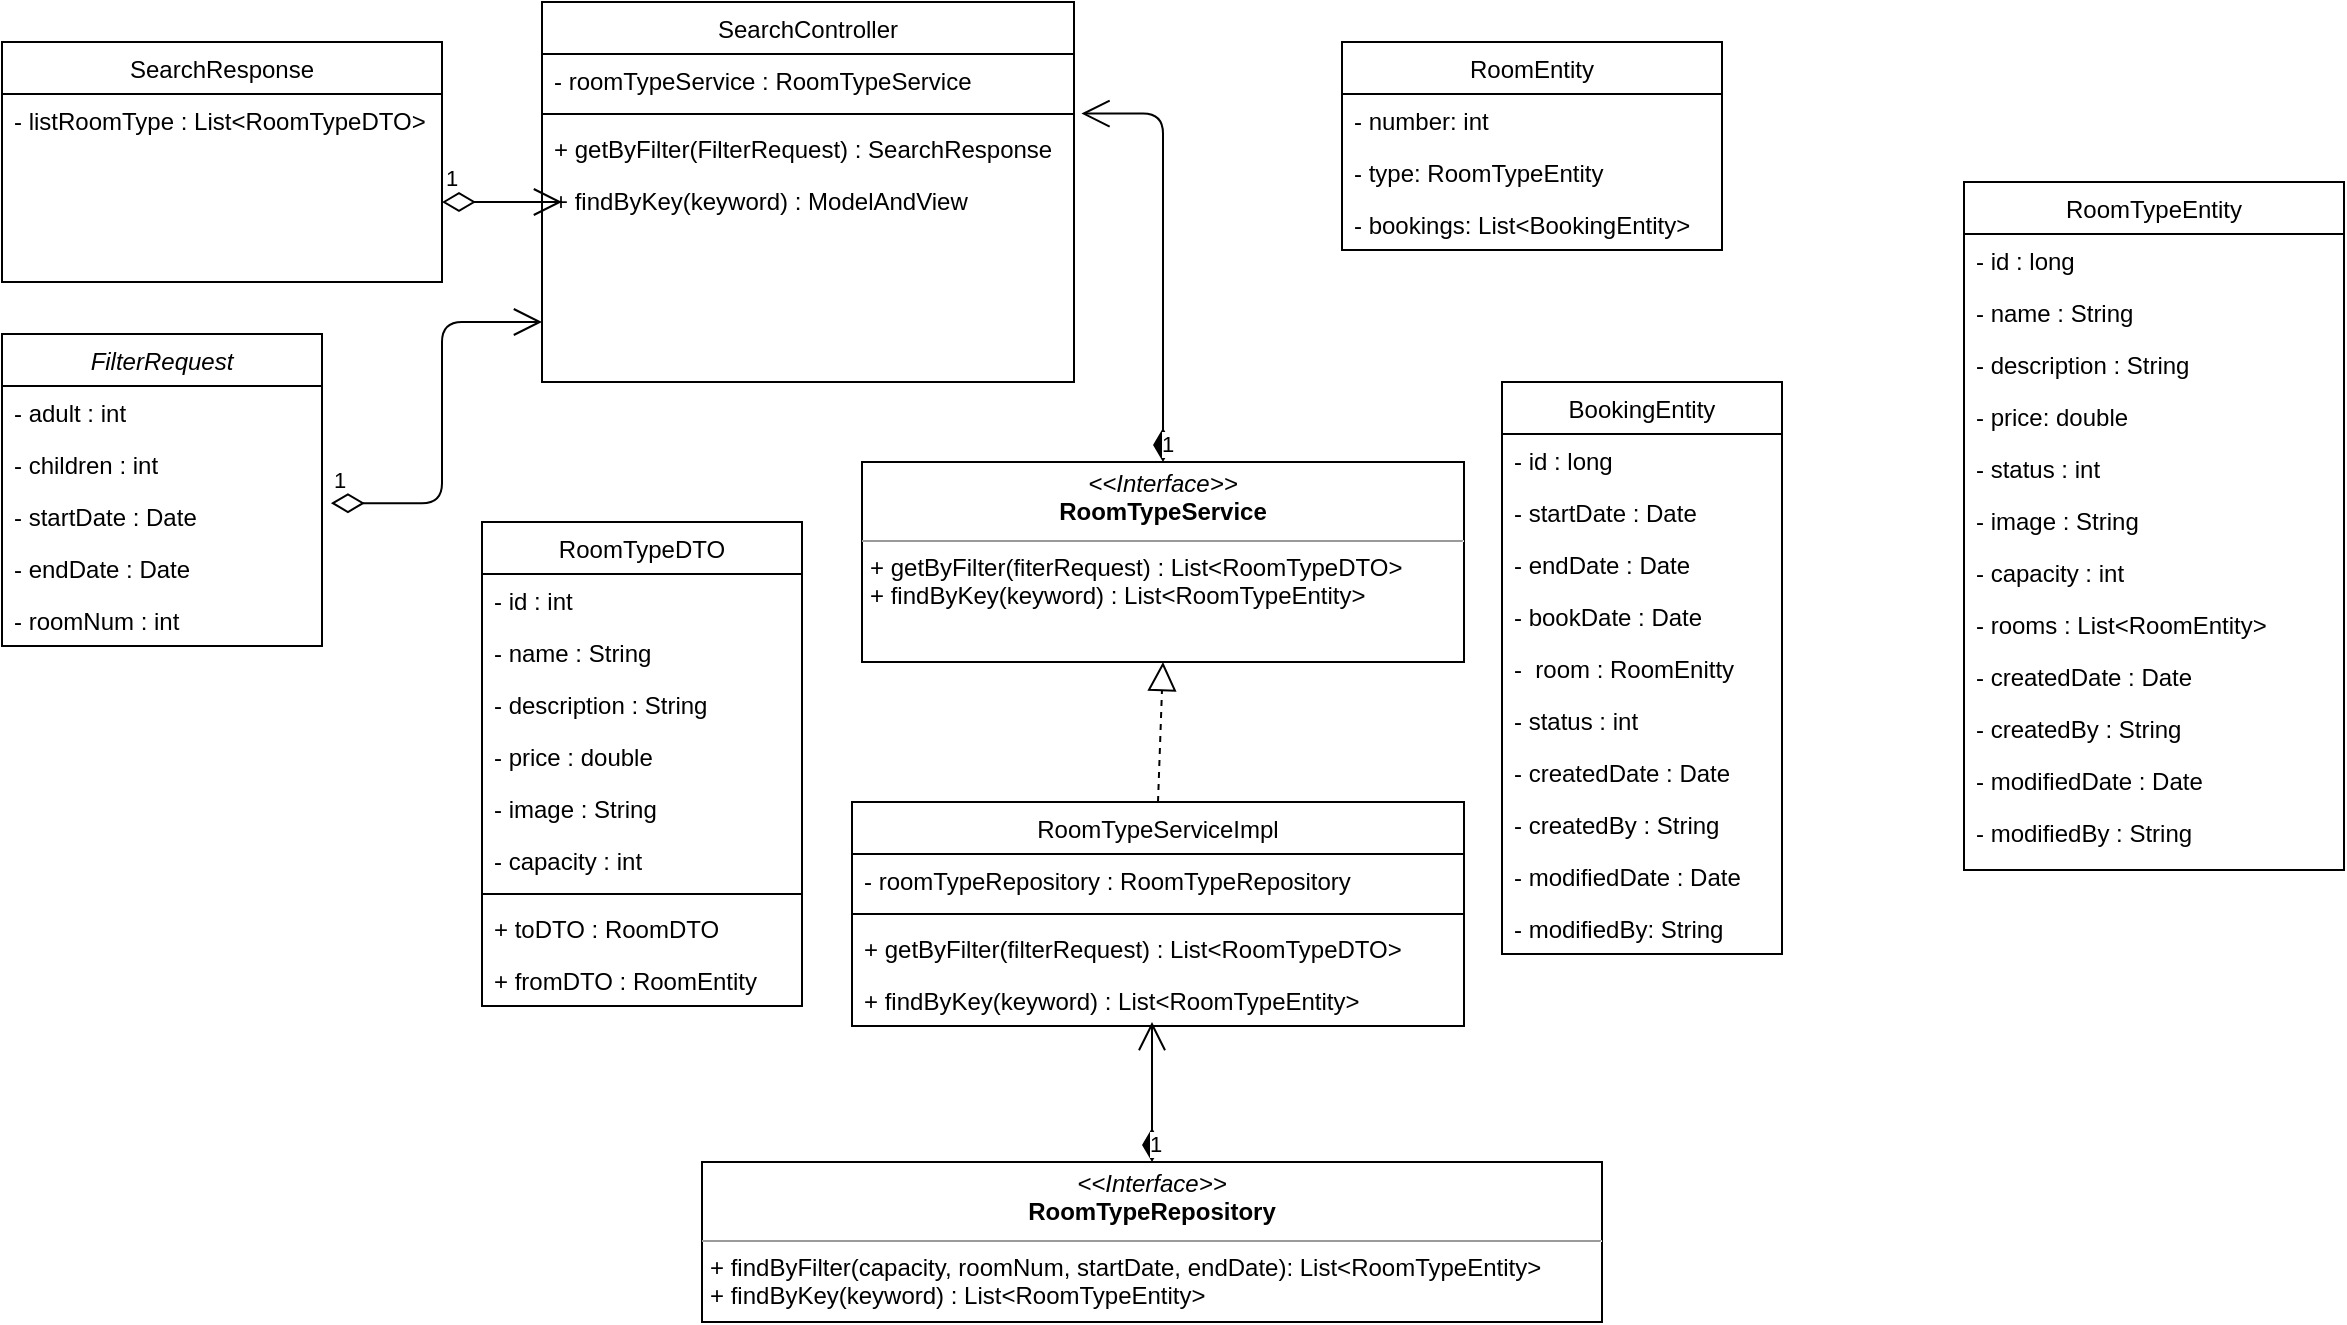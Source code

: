 <mxfile version="14.9.8" type="device"><diagram id="qbxqEhoH0JU_5ClKiV21" name="Page-1"><mxGraphModel dx="1038" dy="1757" grid="1" gridSize="10" guides="1" tooltips="1" connect="1" arrows="1" fold="1" page="1" pageScale="1" pageWidth="827" pageHeight="1169" math="0" shadow="0"><root><mxCell id="0"/><mxCell id="1" parent="0"/><mxCell id="CtTjEYVr_T-IlOFwqqdj-1" value="RoomTypeEntity" style="swimlane;fontStyle=0;align=center;verticalAlign=top;childLayout=stackLayout;horizontal=1;startSize=26;horizontalStack=0;resizeParent=1;resizeLast=0;collapsible=1;marginBottom=0;rounded=0;shadow=0;strokeWidth=1;" vertex="1" parent="1"><mxGeometry x="1051" y="-120" width="190" height="344" as="geometry"><mxRectangle x="550" y="140" width="160" height="26" as="alternateBounds"/></mxGeometry></mxCell><mxCell id="CtTjEYVr_T-IlOFwqqdj-2" value="- id : long" style="text;align=left;verticalAlign=top;spacingLeft=4;spacingRight=4;overflow=hidden;rotatable=0;points=[[0,0.5],[1,0.5]];portConstraint=eastwest;" vertex="1" parent="CtTjEYVr_T-IlOFwqqdj-1"><mxGeometry y="26" width="190" height="26" as="geometry"/></mxCell><mxCell id="CtTjEYVr_T-IlOFwqqdj-3" value="- name : String" style="text;align=left;verticalAlign=top;spacingLeft=4;spacingRight=4;overflow=hidden;rotatable=0;points=[[0,0.5],[1,0.5]];portConstraint=eastwest;rounded=0;shadow=0;html=0;" vertex="1" parent="CtTjEYVr_T-IlOFwqqdj-1"><mxGeometry y="52" width="190" height="26" as="geometry"/></mxCell><mxCell id="CtTjEYVr_T-IlOFwqqdj-4" value="- description : String" style="text;align=left;verticalAlign=top;spacingLeft=4;spacingRight=4;overflow=hidden;rotatable=0;points=[[0,0.5],[1,0.5]];portConstraint=eastwest;rounded=0;shadow=0;html=0;" vertex="1" parent="CtTjEYVr_T-IlOFwqqdj-1"><mxGeometry y="78" width="190" height="26" as="geometry"/></mxCell><mxCell id="CtTjEYVr_T-IlOFwqqdj-5" value="- price: double" style="text;align=left;verticalAlign=top;spacingLeft=4;spacingRight=4;overflow=hidden;rotatable=0;points=[[0,0.5],[1,0.5]];portConstraint=eastwest;rounded=0;shadow=0;html=0;" vertex="1" parent="CtTjEYVr_T-IlOFwqqdj-1"><mxGeometry y="104" width="190" height="26" as="geometry"/></mxCell><mxCell id="CtTjEYVr_T-IlOFwqqdj-6" value="- status : int" style="text;align=left;verticalAlign=top;spacingLeft=4;spacingRight=4;overflow=hidden;rotatable=0;points=[[0,0.5],[1,0.5]];portConstraint=eastwest;rounded=0;shadow=0;html=0;" vertex="1" parent="CtTjEYVr_T-IlOFwqqdj-1"><mxGeometry y="130" width="190" height="26" as="geometry"/></mxCell><mxCell id="CtTjEYVr_T-IlOFwqqdj-7" value="- image : String" style="text;align=left;verticalAlign=top;spacingLeft=4;spacingRight=4;overflow=hidden;rotatable=0;points=[[0,0.5],[1,0.5]];portConstraint=eastwest;rounded=0;shadow=0;html=0;" vertex="1" parent="CtTjEYVr_T-IlOFwqqdj-1"><mxGeometry y="156" width="190" height="26" as="geometry"/></mxCell><mxCell id="CtTjEYVr_T-IlOFwqqdj-8" value="- capacity : int" style="text;align=left;verticalAlign=top;spacingLeft=4;spacingRight=4;overflow=hidden;rotatable=0;points=[[0,0.5],[1,0.5]];portConstraint=eastwest;rounded=0;shadow=0;html=0;" vertex="1" parent="CtTjEYVr_T-IlOFwqqdj-1"><mxGeometry y="182" width="190" height="26" as="geometry"/></mxCell><mxCell id="CtTjEYVr_T-IlOFwqqdj-9" value="- rooms : List&lt;RoomEntity&gt;" style="text;align=left;verticalAlign=top;spacingLeft=4;spacingRight=4;overflow=hidden;rotatable=0;points=[[0,0.5],[1,0.5]];portConstraint=eastwest;rounded=0;shadow=0;html=0;" vertex="1" parent="CtTjEYVr_T-IlOFwqqdj-1"><mxGeometry y="208" width="190" height="26" as="geometry"/></mxCell><mxCell id="CtTjEYVr_T-IlOFwqqdj-10" value="- createdDate : Date" style="text;align=left;verticalAlign=top;spacingLeft=4;spacingRight=4;overflow=hidden;rotatable=0;points=[[0,0.5],[1,0.5]];portConstraint=eastwest;rounded=0;shadow=0;html=0;" vertex="1" parent="CtTjEYVr_T-IlOFwqqdj-1"><mxGeometry y="234" width="190" height="26" as="geometry"/></mxCell><mxCell id="CtTjEYVr_T-IlOFwqqdj-11" value="- createdBy : String" style="text;align=left;verticalAlign=top;spacingLeft=4;spacingRight=4;overflow=hidden;rotatable=0;points=[[0,0.5],[1,0.5]];portConstraint=eastwest;rounded=0;shadow=0;html=0;" vertex="1" parent="CtTjEYVr_T-IlOFwqqdj-1"><mxGeometry y="260" width="190" height="26" as="geometry"/></mxCell><mxCell id="CtTjEYVr_T-IlOFwqqdj-12" value="- modifiedDate : Date" style="text;align=left;verticalAlign=top;spacingLeft=4;spacingRight=4;overflow=hidden;rotatable=0;points=[[0,0.5],[1,0.5]];portConstraint=eastwest;rounded=0;shadow=0;html=0;" vertex="1" parent="CtTjEYVr_T-IlOFwqqdj-1"><mxGeometry y="286" width="190" height="26" as="geometry"/></mxCell><mxCell id="CtTjEYVr_T-IlOFwqqdj-13" value="- modifiedBy : String" style="text;align=left;verticalAlign=top;spacingLeft=4;spacingRight=4;overflow=hidden;rotatable=0;points=[[0,0.5],[1,0.5]];portConstraint=eastwest;rounded=0;shadow=0;html=0;" vertex="1" parent="CtTjEYVr_T-IlOFwqqdj-1"><mxGeometry y="312" width="190" height="32" as="geometry"/></mxCell><mxCell id="CtTjEYVr_T-IlOFwqqdj-14" value="FilterRequest" style="swimlane;fontStyle=2;align=center;verticalAlign=top;childLayout=stackLayout;horizontal=1;startSize=26;horizontalStack=0;resizeParent=1;resizeLast=0;collapsible=1;marginBottom=0;rounded=0;shadow=0;strokeWidth=1;" vertex="1" parent="1"><mxGeometry x="70" y="-44" width="160" height="156" as="geometry"><mxRectangle x="230" y="140" width="160" height="26" as="alternateBounds"/></mxGeometry></mxCell><mxCell id="CtTjEYVr_T-IlOFwqqdj-15" value="- adult : int" style="text;align=left;verticalAlign=top;spacingLeft=4;spacingRight=4;overflow=hidden;rotatable=0;points=[[0,0.5],[1,0.5]];portConstraint=eastwest;" vertex="1" parent="CtTjEYVr_T-IlOFwqqdj-14"><mxGeometry y="26" width="160" height="26" as="geometry"/></mxCell><mxCell id="CtTjEYVr_T-IlOFwqqdj-16" value="- children : int" style="text;align=left;verticalAlign=top;spacingLeft=4;spacingRight=4;overflow=hidden;rotatable=0;points=[[0,0.5],[1,0.5]];portConstraint=eastwest;rounded=0;shadow=0;html=0;" vertex="1" parent="CtTjEYVr_T-IlOFwqqdj-14"><mxGeometry y="52" width="160" height="26" as="geometry"/></mxCell><mxCell id="CtTjEYVr_T-IlOFwqqdj-17" value="- startDate : Date" style="text;align=left;verticalAlign=top;spacingLeft=4;spacingRight=4;overflow=hidden;rotatable=0;points=[[0,0.5],[1,0.5]];portConstraint=eastwest;rounded=0;shadow=0;html=0;" vertex="1" parent="CtTjEYVr_T-IlOFwqqdj-14"><mxGeometry y="78" width="160" height="26" as="geometry"/></mxCell><mxCell id="CtTjEYVr_T-IlOFwqqdj-18" value="- endDate : Date" style="text;align=left;verticalAlign=top;spacingLeft=4;spacingRight=4;overflow=hidden;rotatable=0;points=[[0,0.5],[1,0.5]];portConstraint=eastwest;rounded=0;shadow=0;html=0;" vertex="1" parent="CtTjEYVr_T-IlOFwqqdj-14"><mxGeometry y="104" width="160" height="26" as="geometry"/></mxCell><mxCell id="CtTjEYVr_T-IlOFwqqdj-19" value="- roomNum : int" style="text;align=left;verticalAlign=top;spacingLeft=4;spacingRight=4;overflow=hidden;rotatable=0;points=[[0,0.5],[1,0.5]];portConstraint=eastwest;rounded=0;shadow=0;html=0;" vertex="1" parent="CtTjEYVr_T-IlOFwqqdj-14"><mxGeometry y="130" width="160" height="26" as="geometry"/></mxCell><mxCell id="CtTjEYVr_T-IlOFwqqdj-20" value="SearchController" style="swimlane;fontStyle=0;align=center;verticalAlign=top;childLayout=stackLayout;horizontal=1;startSize=26;horizontalStack=0;resizeParent=1;resizeLast=0;collapsible=1;marginBottom=0;rounded=0;shadow=0;strokeWidth=1;" vertex="1" parent="1"><mxGeometry x="340" y="-210" width="266" height="190" as="geometry"><mxRectangle x="550" y="140" width="160" height="26" as="alternateBounds"/></mxGeometry></mxCell><mxCell id="CtTjEYVr_T-IlOFwqqdj-21" value="- roomTypeService : RoomTypeService" style="text;align=left;verticalAlign=top;spacingLeft=4;spacingRight=4;overflow=hidden;rotatable=0;points=[[0,0.5],[1,0.5]];portConstraint=eastwest;rounded=0;shadow=0;html=0;" vertex="1" parent="CtTjEYVr_T-IlOFwqqdj-20"><mxGeometry y="26" width="266" height="26" as="geometry"/></mxCell><mxCell id="CtTjEYVr_T-IlOFwqqdj-24" value="" style="line;html=1;strokeWidth=1;align=left;verticalAlign=middle;spacingTop=-1;spacingLeft=3;spacingRight=3;rotatable=0;labelPosition=right;points=[];portConstraint=eastwest;" vertex="1" parent="CtTjEYVr_T-IlOFwqqdj-20"><mxGeometry y="52" width="266" height="8" as="geometry"/></mxCell><mxCell id="CtTjEYVr_T-IlOFwqqdj-25" value="+ getByFilter(FilterRequest) : SearchResponse" style="text;align=left;verticalAlign=top;spacingLeft=4;spacingRight=4;overflow=hidden;rotatable=0;points=[[0,0.5],[1,0.5]];portConstraint=eastwest;" vertex="1" parent="CtTjEYVr_T-IlOFwqqdj-20"><mxGeometry y="60" width="266" height="26" as="geometry"/></mxCell><mxCell id="CtTjEYVr_T-IlOFwqqdj-64" value="+ findByKey(keyword) : ModelAndView" style="text;align=left;verticalAlign=top;spacingLeft=4;spacingRight=4;overflow=hidden;rotatable=0;points=[[0,0.5],[1,0.5]];portConstraint=eastwest;" vertex="1" parent="CtTjEYVr_T-IlOFwqqdj-20"><mxGeometry y="86" width="266" height="26" as="geometry"/></mxCell><mxCell id="CtTjEYVr_T-IlOFwqqdj-26" value="RoomTypeDTO" style="swimlane;fontStyle=0;align=center;verticalAlign=top;childLayout=stackLayout;horizontal=1;startSize=26;horizontalStack=0;resizeParent=1;resizeLast=0;collapsible=1;marginBottom=0;rounded=0;shadow=0;strokeWidth=1;" vertex="1" parent="1"><mxGeometry x="310" y="50" width="160" height="242" as="geometry"><mxRectangle x="550" y="140" width="160" height="26" as="alternateBounds"/></mxGeometry></mxCell><mxCell id="CtTjEYVr_T-IlOFwqqdj-27" value="- id : int" style="text;align=left;verticalAlign=top;spacingLeft=4;spacingRight=4;overflow=hidden;rotatable=0;points=[[0,0.5],[1,0.5]];portConstraint=eastwest;" vertex="1" parent="CtTjEYVr_T-IlOFwqqdj-26"><mxGeometry y="26" width="160" height="26" as="geometry"/></mxCell><mxCell id="CtTjEYVr_T-IlOFwqqdj-28" value="- name : String" style="text;align=left;verticalAlign=top;spacingLeft=4;spacingRight=4;overflow=hidden;rotatable=0;points=[[0,0.5],[1,0.5]];portConstraint=eastwest;rounded=0;shadow=0;html=0;" vertex="1" parent="CtTjEYVr_T-IlOFwqqdj-26"><mxGeometry y="52" width="160" height="26" as="geometry"/></mxCell><mxCell id="CtTjEYVr_T-IlOFwqqdj-29" value="- description : String" style="text;align=left;verticalAlign=top;spacingLeft=4;spacingRight=4;overflow=hidden;rotatable=0;points=[[0,0.5],[1,0.5]];portConstraint=eastwest;rounded=0;shadow=0;html=0;" vertex="1" parent="CtTjEYVr_T-IlOFwqqdj-26"><mxGeometry y="78" width="160" height="26" as="geometry"/></mxCell><mxCell id="CtTjEYVr_T-IlOFwqqdj-30" value="- price : double" style="text;align=left;verticalAlign=top;spacingLeft=4;spacingRight=4;overflow=hidden;rotatable=0;points=[[0,0.5],[1,0.5]];portConstraint=eastwest;rounded=0;shadow=0;html=0;" vertex="1" parent="CtTjEYVr_T-IlOFwqqdj-26"><mxGeometry y="104" width="160" height="26" as="geometry"/></mxCell><mxCell id="CtTjEYVr_T-IlOFwqqdj-31" value="- image : String" style="text;align=left;verticalAlign=top;spacingLeft=4;spacingRight=4;overflow=hidden;rotatable=0;points=[[0,0.5],[1,0.5]];portConstraint=eastwest;rounded=0;shadow=0;html=0;" vertex="1" parent="CtTjEYVr_T-IlOFwqqdj-26"><mxGeometry y="130" width="160" height="26" as="geometry"/></mxCell><mxCell id="CtTjEYVr_T-IlOFwqqdj-32" value="- capacity : int" style="text;align=left;verticalAlign=top;spacingLeft=4;spacingRight=4;overflow=hidden;rotatable=0;points=[[0,0.5],[1,0.5]];portConstraint=eastwest;rounded=0;shadow=0;html=0;" vertex="1" parent="CtTjEYVr_T-IlOFwqqdj-26"><mxGeometry y="156" width="160" height="26" as="geometry"/></mxCell><mxCell id="CtTjEYVr_T-IlOFwqqdj-33" value="" style="line;html=1;strokeWidth=1;align=left;verticalAlign=middle;spacingTop=-1;spacingLeft=3;spacingRight=3;rotatable=0;labelPosition=right;points=[];portConstraint=eastwest;" vertex="1" parent="CtTjEYVr_T-IlOFwqqdj-26"><mxGeometry y="182" width="160" height="8" as="geometry"/></mxCell><mxCell id="CtTjEYVr_T-IlOFwqqdj-34" value="+ toDTO : RoomDTO" style="text;align=left;verticalAlign=top;spacingLeft=4;spacingRight=4;overflow=hidden;rotatable=0;points=[[0,0.5],[1,0.5]];portConstraint=eastwest;rounded=0;shadow=0;html=0;" vertex="1" parent="CtTjEYVr_T-IlOFwqqdj-26"><mxGeometry y="190" width="160" height="26" as="geometry"/></mxCell><mxCell id="CtTjEYVr_T-IlOFwqqdj-35" value="+ fromDTO : RoomEntity" style="text;align=left;verticalAlign=top;spacingLeft=4;spacingRight=4;overflow=hidden;rotatable=0;points=[[0,0.5],[1,0.5]];portConstraint=eastwest;rounded=0;shadow=0;html=0;" vertex="1" parent="CtTjEYVr_T-IlOFwqqdj-26"><mxGeometry y="216" width="160" height="26" as="geometry"/></mxCell><mxCell id="CtTjEYVr_T-IlOFwqqdj-36" value="SearchResponse" style="swimlane;fontStyle=0;align=center;verticalAlign=top;childLayout=stackLayout;horizontal=1;startSize=26;horizontalStack=0;resizeParent=1;resizeLast=0;collapsible=1;marginBottom=0;rounded=0;shadow=0;strokeWidth=1;" vertex="1" parent="1"><mxGeometry x="70" y="-190" width="220" height="120" as="geometry"><mxRectangle x="550" y="140" width="160" height="26" as="alternateBounds"/></mxGeometry></mxCell><mxCell id="CtTjEYVr_T-IlOFwqqdj-37" value="- listRoomType : List&lt;RoomTypeDTO&gt;" style="text;align=left;verticalAlign=top;spacingLeft=4;spacingRight=4;overflow=hidden;rotatable=0;points=[[0,0.5],[1,0.5]];portConstraint=eastwest;rounded=0;shadow=0;html=0;" vertex="1" parent="CtTjEYVr_T-IlOFwqqdj-36"><mxGeometry y="26" width="220" height="26" as="geometry"/></mxCell><mxCell id="CtTjEYVr_T-IlOFwqqdj-38" value="&lt;p style=&quot;margin: 0px ; margin-top: 4px ; text-align: center&quot;&gt;&lt;i&gt;&amp;lt;&amp;lt;Interface&amp;gt;&amp;gt;&lt;/i&gt;&lt;br&gt;&lt;b&gt;RoomTypeService&lt;/b&gt;&lt;/p&gt;&lt;hr size=&quot;1&quot;&gt;&lt;p style=&quot;margin: 0px ; margin-left: 4px&quot;&gt;&lt;span&gt;+ getByFilter(fiterRequest) : List&amp;lt;RoomTypeDTO&amp;gt;&lt;/span&gt;&lt;/p&gt;&lt;p style=&quot;margin: 0px ; margin-left: 4px&quot;&gt;+ findByKey(keyword) : List&amp;lt;RoomTypeEntity&amp;gt;&lt;span&gt;&lt;br&gt;&lt;/span&gt;&lt;/p&gt;&lt;p style=&quot;margin: 0px ; margin-left: 4px&quot;&gt;&lt;span&gt;&lt;br&gt;&lt;/span&gt;&lt;/p&gt;" style="verticalAlign=top;align=left;overflow=fill;fontSize=12;fontFamily=Helvetica;html=1;" vertex="1" parent="1"><mxGeometry x="500" y="20" width="301" height="100" as="geometry"/></mxCell><mxCell id="CtTjEYVr_T-IlOFwqqdj-39" value="&lt;p style=&quot;margin: 0px ; margin-top: 4px ; text-align: center&quot;&gt;&lt;i&gt;&amp;lt;&amp;lt;Interface&amp;gt;&amp;gt;&lt;/i&gt;&lt;br&gt;&lt;b&gt;RoomTypeRepository&lt;/b&gt;&lt;/p&gt;&lt;hr size=&quot;1&quot;&gt;&lt;p style=&quot;margin: 0px ; margin-left: 4px&quot;&gt;+ findByFilter(capacity, roomNum, startDate, endDate): List&amp;lt;RoomTypeEntity&amp;gt;&lt;br&gt;&lt;/p&gt;&lt;p style=&quot;margin: 0px ; margin-left: 4px&quot;&gt;+ findByKey(keyword) : List&amp;lt;RoomTypeEntity&amp;gt;&lt;br&gt;&lt;/p&gt;" style="verticalAlign=top;align=left;overflow=fill;fontSize=12;fontFamily=Helvetica;html=1;" vertex="1" parent="1"><mxGeometry x="420" y="370" width="450" height="80" as="geometry"/></mxCell><mxCell id="CtTjEYVr_T-IlOFwqqdj-40" value="RoomTypeServiceImpl" style="swimlane;fontStyle=0;align=center;verticalAlign=top;childLayout=stackLayout;horizontal=1;startSize=26;horizontalStack=0;resizeParent=1;resizeLast=0;collapsible=1;marginBottom=0;rounded=0;shadow=0;strokeWidth=1;" vertex="1" parent="1"><mxGeometry x="495" y="190" width="306" height="112" as="geometry"><mxRectangle x="550" y="140" width="160" height="26" as="alternateBounds"/></mxGeometry></mxCell><mxCell id="CtTjEYVr_T-IlOFwqqdj-41" value="- roomTypeRepository : RoomTypeRepository" style="text;align=left;verticalAlign=top;spacingLeft=4;spacingRight=4;overflow=hidden;rotatable=0;points=[[0,0.5],[1,0.5]];portConstraint=eastwest;rounded=0;shadow=0;html=0;" vertex="1" parent="CtTjEYVr_T-IlOFwqqdj-40"><mxGeometry y="26" width="306" height="26" as="geometry"/></mxCell><mxCell id="CtTjEYVr_T-IlOFwqqdj-42" value="" style="line;html=1;strokeWidth=1;align=left;verticalAlign=middle;spacingTop=-1;spacingLeft=3;spacingRight=3;rotatable=0;labelPosition=right;points=[];portConstraint=eastwest;" vertex="1" parent="CtTjEYVr_T-IlOFwqqdj-40"><mxGeometry y="52" width="306" height="8" as="geometry"/></mxCell><mxCell id="CtTjEYVr_T-IlOFwqqdj-43" value="+ getByFilter(filterRequest) : List&lt;RoomTypeDTO&gt;" style="text;align=left;verticalAlign=top;spacingLeft=4;spacingRight=4;overflow=hidden;rotatable=0;points=[[0,0.5],[1,0.5]];portConstraint=eastwest;" vertex="1" parent="CtTjEYVr_T-IlOFwqqdj-40"><mxGeometry y="60" width="306" height="26" as="geometry"/></mxCell><mxCell id="CtTjEYVr_T-IlOFwqqdj-65" value="+ findByKey(keyword) : List&lt;RoomTypeEntity&gt;" style="text;align=left;verticalAlign=top;spacingLeft=4;spacingRight=4;overflow=hidden;rotatable=0;points=[[0,0.5],[1,0.5]];portConstraint=eastwest;" vertex="1" parent="CtTjEYVr_T-IlOFwqqdj-40"><mxGeometry y="86" width="306" height="26" as="geometry"/></mxCell><mxCell id="CtTjEYVr_T-IlOFwqqdj-44" value="BookingEntity" style="swimlane;fontStyle=0;childLayout=stackLayout;horizontal=1;startSize=26;fillColor=none;horizontalStack=0;resizeParent=1;resizeParentMax=0;resizeLast=0;collapsible=1;marginBottom=0;" vertex="1" parent="1"><mxGeometry x="820" y="-20" width="140" height="286" as="geometry"/></mxCell><mxCell id="CtTjEYVr_T-IlOFwqqdj-45" value="- id : long" style="text;strokeColor=none;fillColor=none;align=left;verticalAlign=top;spacingLeft=4;spacingRight=4;overflow=hidden;rotatable=0;points=[[0,0.5],[1,0.5]];portConstraint=eastwest;" vertex="1" parent="CtTjEYVr_T-IlOFwqqdj-44"><mxGeometry y="26" width="140" height="26" as="geometry"/></mxCell><mxCell id="CtTjEYVr_T-IlOFwqqdj-46" value="- startDate : Date" style="text;strokeColor=none;fillColor=none;align=left;verticalAlign=top;spacingLeft=4;spacingRight=4;overflow=hidden;rotatable=0;points=[[0,0.5],[1,0.5]];portConstraint=eastwest;" vertex="1" parent="CtTjEYVr_T-IlOFwqqdj-44"><mxGeometry y="52" width="140" height="26" as="geometry"/></mxCell><mxCell id="CtTjEYVr_T-IlOFwqqdj-47" value="- endDate : Date" style="text;strokeColor=none;fillColor=none;align=left;verticalAlign=top;spacingLeft=4;spacingRight=4;overflow=hidden;rotatable=0;points=[[0,0.5],[1,0.5]];portConstraint=eastwest;" vertex="1" parent="CtTjEYVr_T-IlOFwqqdj-44"><mxGeometry y="78" width="140" height="26" as="geometry"/></mxCell><mxCell id="CtTjEYVr_T-IlOFwqqdj-48" value="- bookDate : Date" style="text;strokeColor=none;fillColor=none;align=left;verticalAlign=top;spacingLeft=4;spacingRight=4;overflow=hidden;rotatable=0;points=[[0,0.5],[1,0.5]];portConstraint=eastwest;" vertex="1" parent="CtTjEYVr_T-IlOFwqqdj-44"><mxGeometry y="104" width="140" height="26" as="geometry"/></mxCell><mxCell id="CtTjEYVr_T-IlOFwqqdj-49" value="-  room : RoomEnitty" style="text;strokeColor=none;fillColor=none;align=left;verticalAlign=top;spacingLeft=4;spacingRight=4;overflow=hidden;rotatable=0;points=[[0,0.5],[1,0.5]];portConstraint=eastwest;" vertex="1" parent="CtTjEYVr_T-IlOFwqqdj-44"><mxGeometry y="130" width="140" height="26" as="geometry"/></mxCell><mxCell id="CtTjEYVr_T-IlOFwqqdj-50" value="- status : int" style="text;align=left;verticalAlign=top;spacingLeft=4;spacingRight=4;overflow=hidden;rotatable=0;points=[[0,0.5],[1,0.5]];portConstraint=eastwest;rounded=0;shadow=0;html=0;" vertex="1" parent="CtTjEYVr_T-IlOFwqqdj-44"><mxGeometry y="156" width="140" height="26" as="geometry"/></mxCell><mxCell id="CtTjEYVr_T-IlOFwqqdj-51" value="- createdDate : Date" style="text;strokeColor=none;fillColor=none;align=left;verticalAlign=top;spacingLeft=4;spacingRight=4;overflow=hidden;rotatable=0;points=[[0,0.5],[1,0.5]];portConstraint=eastwest;" vertex="1" parent="CtTjEYVr_T-IlOFwqqdj-44"><mxGeometry y="182" width="140" height="26" as="geometry"/></mxCell><mxCell id="CtTjEYVr_T-IlOFwqqdj-52" value="- createdBy : String" style="text;strokeColor=none;fillColor=none;align=left;verticalAlign=top;spacingLeft=4;spacingRight=4;overflow=hidden;rotatable=0;points=[[0,0.5],[1,0.5]];portConstraint=eastwest;" vertex="1" parent="CtTjEYVr_T-IlOFwqqdj-44"><mxGeometry y="208" width="140" height="26" as="geometry"/></mxCell><mxCell id="CtTjEYVr_T-IlOFwqqdj-53" value="- modifiedDate : Date" style="text;strokeColor=none;fillColor=none;align=left;verticalAlign=top;spacingLeft=4;spacingRight=4;overflow=hidden;rotatable=0;points=[[0,0.5],[1,0.5]];portConstraint=eastwest;" vertex="1" parent="CtTjEYVr_T-IlOFwqqdj-44"><mxGeometry y="234" width="140" height="26" as="geometry"/></mxCell><mxCell id="CtTjEYVr_T-IlOFwqqdj-54" value="- modifiedBy: String" style="text;strokeColor=none;fillColor=none;align=left;verticalAlign=top;spacingLeft=4;spacingRight=4;overflow=hidden;rotatable=0;points=[[0,0.5],[1,0.5]];portConstraint=eastwest;" vertex="1" parent="CtTjEYVr_T-IlOFwqqdj-44"><mxGeometry y="260" width="140" height="26" as="geometry"/></mxCell><mxCell id="CtTjEYVr_T-IlOFwqqdj-55" value="" style="endArrow=block;dashed=1;endFill=0;endSize=12;html=1;entryX=0.5;entryY=1;entryDx=0;entryDy=0;exitX=0.5;exitY=0;exitDx=0;exitDy=0;" edge="1" parent="1" source="CtTjEYVr_T-IlOFwqqdj-40" target="CtTjEYVr_T-IlOFwqqdj-38"><mxGeometry width="160" relative="1" as="geometry"><mxPoint x="580" as="sourcePoint"/><mxPoint x="740" as="targetPoint"/></mxGeometry></mxCell><mxCell id="CtTjEYVr_T-IlOFwqqdj-56" value="RoomEntity" style="swimlane;fontStyle=0;childLayout=stackLayout;horizontal=1;startSize=26;fillColor=none;horizontalStack=0;resizeParent=1;resizeParentMax=0;resizeLast=0;collapsible=1;marginBottom=0;" vertex="1" parent="1"><mxGeometry x="740" y="-190" width="190" height="104" as="geometry"/></mxCell><mxCell id="CtTjEYVr_T-IlOFwqqdj-57" value="- number: int" style="text;strokeColor=none;fillColor=none;align=left;verticalAlign=top;spacingLeft=4;spacingRight=4;overflow=hidden;rotatable=0;points=[[0,0.5],[1,0.5]];portConstraint=eastwest;" vertex="1" parent="CtTjEYVr_T-IlOFwqqdj-56"><mxGeometry y="26" width="190" height="26" as="geometry"/></mxCell><mxCell id="CtTjEYVr_T-IlOFwqqdj-58" value="- type: RoomTypeEntity" style="text;strokeColor=none;fillColor=none;align=left;verticalAlign=top;spacingLeft=4;spacingRight=4;overflow=hidden;rotatable=0;points=[[0,0.5],[1,0.5]];portConstraint=eastwest;" vertex="1" parent="CtTjEYVr_T-IlOFwqqdj-56"><mxGeometry y="52" width="190" height="26" as="geometry"/></mxCell><mxCell id="CtTjEYVr_T-IlOFwqqdj-59" value="- bookings: List&lt;BookingEntity&gt;" style="text;strokeColor=none;fillColor=none;align=left;verticalAlign=top;spacingLeft=4;spacingRight=4;overflow=hidden;rotatable=0;points=[[0,0.5],[1,0.5]];portConstraint=eastwest;" vertex="1" parent="CtTjEYVr_T-IlOFwqqdj-56"><mxGeometry y="78" width="190" height="26" as="geometry"/></mxCell><mxCell id="CtTjEYVr_T-IlOFwqqdj-60" value="1" style="endArrow=open;html=1;endSize=12;startArrow=diamondThin;startSize=14;startFill=1;edgeStyle=orthogonalEdgeStyle;align=left;verticalAlign=bottom;exitX=0.5;exitY=0;exitDx=0;exitDy=0;entryX=1.014;entryY=1.146;entryDx=0;entryDy=0;entryPerimeter=0;" edge="1" parent="1" source="CtTjEYVr_T-IlOFwqqdj-38" target="CtTjEYVr_T-IlOFwqqdj-21"><mxGeometry x="-1" y="3" relative="1" as="geometry"><mxPoint x="460" y="100" as="sourcePoint"/><mxPoint x="620" y="100" as="targetPoint"/></mxGeometry></mxCell><mxCell id="CtTjEYVr_T-IlOFwqqdj-61" value="1" style="endArrow=open;html=1;endSize=12;startArrow=diamondThin;startSize=14;startFill=1;edgeStyle=orthogonalEdgeStyle;align=left;verticalAlign=bottom;exitX=0.5;exitY=0;exitDx=0;exitDy=0;" edge="1" parent="1" source="CtTjEYVr_T-IlOFwqqdj-39"><mxGeometry x="-1" y="3" relative="1" as="geometry"><mxPoint x="460" y="100" as="sourcePoint"/><mxPoint x="645" y="300" as="targetPoint"/></mxGeometry></mxCell><mxCell id="CtTjEYVr_T-IlOFwqqdj-62" value="1" style="endArrow=open;html=1;endSize=12;startArrow=diamondThin;startSize=14;startFill=0;edgeStyle=orthogonalEdgeStyle;align=left;verticalAlign=bottom;" edge="1" parent="1"><mxGeometry x="-1" y="3" relative="1" as="geometry"><mxPoint x="290" y="-110" as="sourcePoint"/><mxPoint x="350" y="-110" as="targetPoint"/></mxGeometry></mxCell><mxCell id="CtTjEYVr_T-IlOFwqqdj-63" value="1" style="endArrow=open;html=1;endSize=12;startArrow=diamondThin;startSize=14;startFill=0;edgeStyle=orthogonalEdgeStyle;align=left;verticalAlign=bottom;exitX=1.028;exitY=0.254;exitDx=0;exitDy=0;exitPerimeter=0;" edge="1" parent="1" source="CtTjEYVr_T-IlOFwqqdj-17"><mxGeometry x="-1" y="3" relative="1" as="geometry"><mxPoint x="360" as="sourcePoint"/><mxPoint x="340" y="-50" as="targetPoint"/><Array as="points"><mxPoint x="290" y="41"/><mxPoint x="290" y="-50"/></Array></mxGeometry></mxCell></root></mxGraphModel></diagram></mxfile>